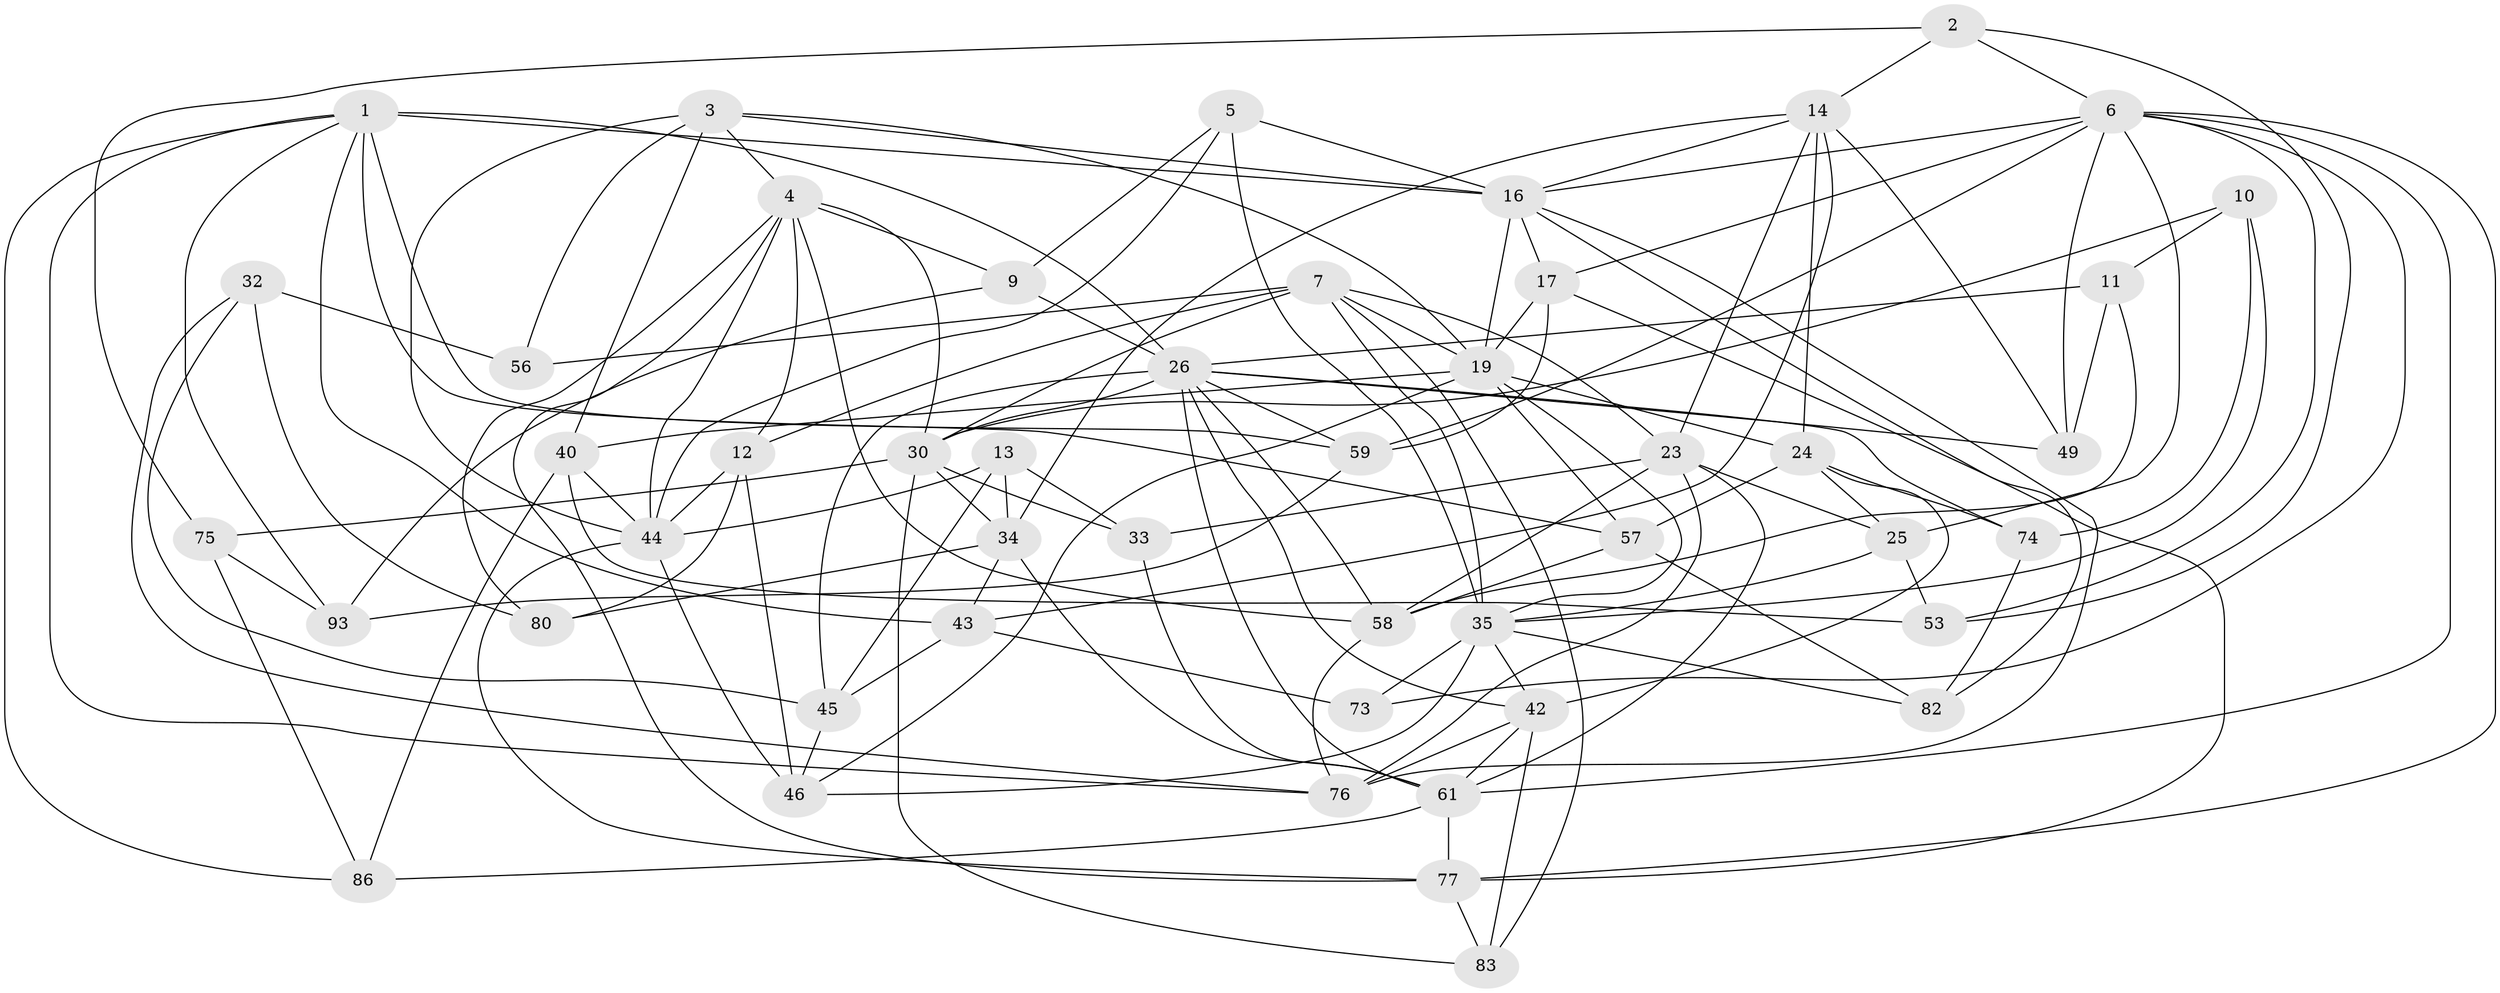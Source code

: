 // original degree distribution, {4: 1.0}
// Generated by graph-tools (version 1.1) at 2025/16/03/09/25 04:16:24]
// undirected, 48 vertices, 135 edges
graph export_dot {
graph [start="1"]
  node [color=gray90,style=filled];
  1 [super="+89+8"];
  2;
  3 [super="+55"];
  4 [super="+21"];
  5;
  6 [super="+28+20+54"];
  7 [super="+91+31"];
  9;
  10;
  11;
  12 [super="+67"];
  13;
  14 [super="+15+41"];
  16 [super="+90+29"];
  17 [super="+51"];
  19 [super="+52+22+79"];
  23 [super="+37"];
  24 [super="+94"];
  25 [super="+78"];
  26 [super="+36+27"];
  30 [super="+47+39"];
  32;
  33;
  34 [super="+81"];
  35 [super="+38+69+97"];
  40 [super="+71"];
  42 [super="+63"];
  43 [super="+95"];
  44 [super="+85+72"];
  45 [super="+87"];
  46 [super="+64"];
  49;
  53;
  56;
  57 [super="+70"];
  58 [super="+66"];
  59 [super="+62"];
  61 [super="+84"];
  73;
  74;
  75;
  76 [super="+92"];
  77 [super="+88"];
  80;
  82;
  83;
  86;
  93;
  1 -- 93;
  1 -- 43;
  1 -- 76;
  1 -- 86;
  1 -- 57 [weight=2];
  1 -- 26;
  1 -- 59;
  1 -- 16 [weight=2];
  2 -- 53;
  2 -- 75;
  2 -- 14;
  2 -- 6;
  3 -- 16;
  3 -- 40;
  3 -- 4;
  3 -- 19;
  3 -- 56;
  3 -- 44;
  4 -- 12;
  4 -- 30;
  4 -- 80;
  4 -- 9;
  4 -- 44;
  4 -- 77;
  4 -- 58;
  5 -- 9;
  5 -- 35;
  5 -- 16;
  5 -- 44;
  6 -- 49;
  6 -- 73;
  6 -- 16;
  6 -- 53;
  6 -- 77;
  6 -- 17;
  6 -- 25;
  6 -- 59;
  6 -- 61;
  7 -- 35;
  7 -- 23;
  7 -- 56 [weight=2];
  7 -- 30;
  7 -- 83;
  7 -- 12;
  7 -- 19;
  9 -- 93;
  9 -- 26;
  10 -- 30;
  10 -- 11;
  10 -- 74;
  10 -- 35;
  11 -- 49;
  11 -- 58;
  11 -- 26;
  12 -- 46 [weight=2];
  12 -- 44;
  12 -- 80;
  13 -- 33;
  13 -- 34;
  13 -- 44;
  13 -- 45;
  14 -- 34;
  14 -- 23;
  14 -- 24;
  14 -- 49;
  14 -- 43 [weight=2];
  14 -- 16;
  16 -- 82;
  16 -- 17;
  16 -- 76;
  16 -- 19;
  17 -- 59 [weight=2];
  17 -- 77;
  17 -- 19;
  19 -- 46;
  19 -- 40 [weight=2];
  19 -- 57;
  19 -- 24;
  19 -- 35;
  23 -- 25 [weight=2];
  23 -- 33;
  23 -- 76;
  23 -- 58;
  23 -- 61;
  24 -- 25;
  24 -- 74;
  24 -- 57;
  24 -- 42;
  25 -- 53;
  25 -- 35;
  26 -- 42;
  26 -- 61;
  26 -- 74;
  26 -- 59;
  26 -- 49;
  26 -- 58;
  26 -- 45 [weight=2];
  26 -- 30;
  30 -- 33;
  30 -- 34;
  30 -- 75;
  30 -- 83;
  32 -- 80;
  32 -- 56;
  32 -- 45;
  32 -- 76;
  33 -- 61;
  34 -- 80;
  34 -- 43;
  34 -- 61;
  35 -- 46;
  35 -- 73 [weight=2];
  35 -- 82;
  35 -- 42;
  40 -- 53;
  40 -- 86;
  40 -- 44;
  42 -- 83;
  42 -- 76;
  42 -- 61;
  43 -- 73;
  43 -- 45;
  44 -- 77;
  44 -- 46;
  45 -- 46;
  57 -- 58;
  57 -- 82;
  58 -- 76;
  59 -- 93;
  61 -- 86;
  61 -- 77;
  74 -- 82;
  75 -- 93;
  75 -- 86;
  77 -- 83;
}
